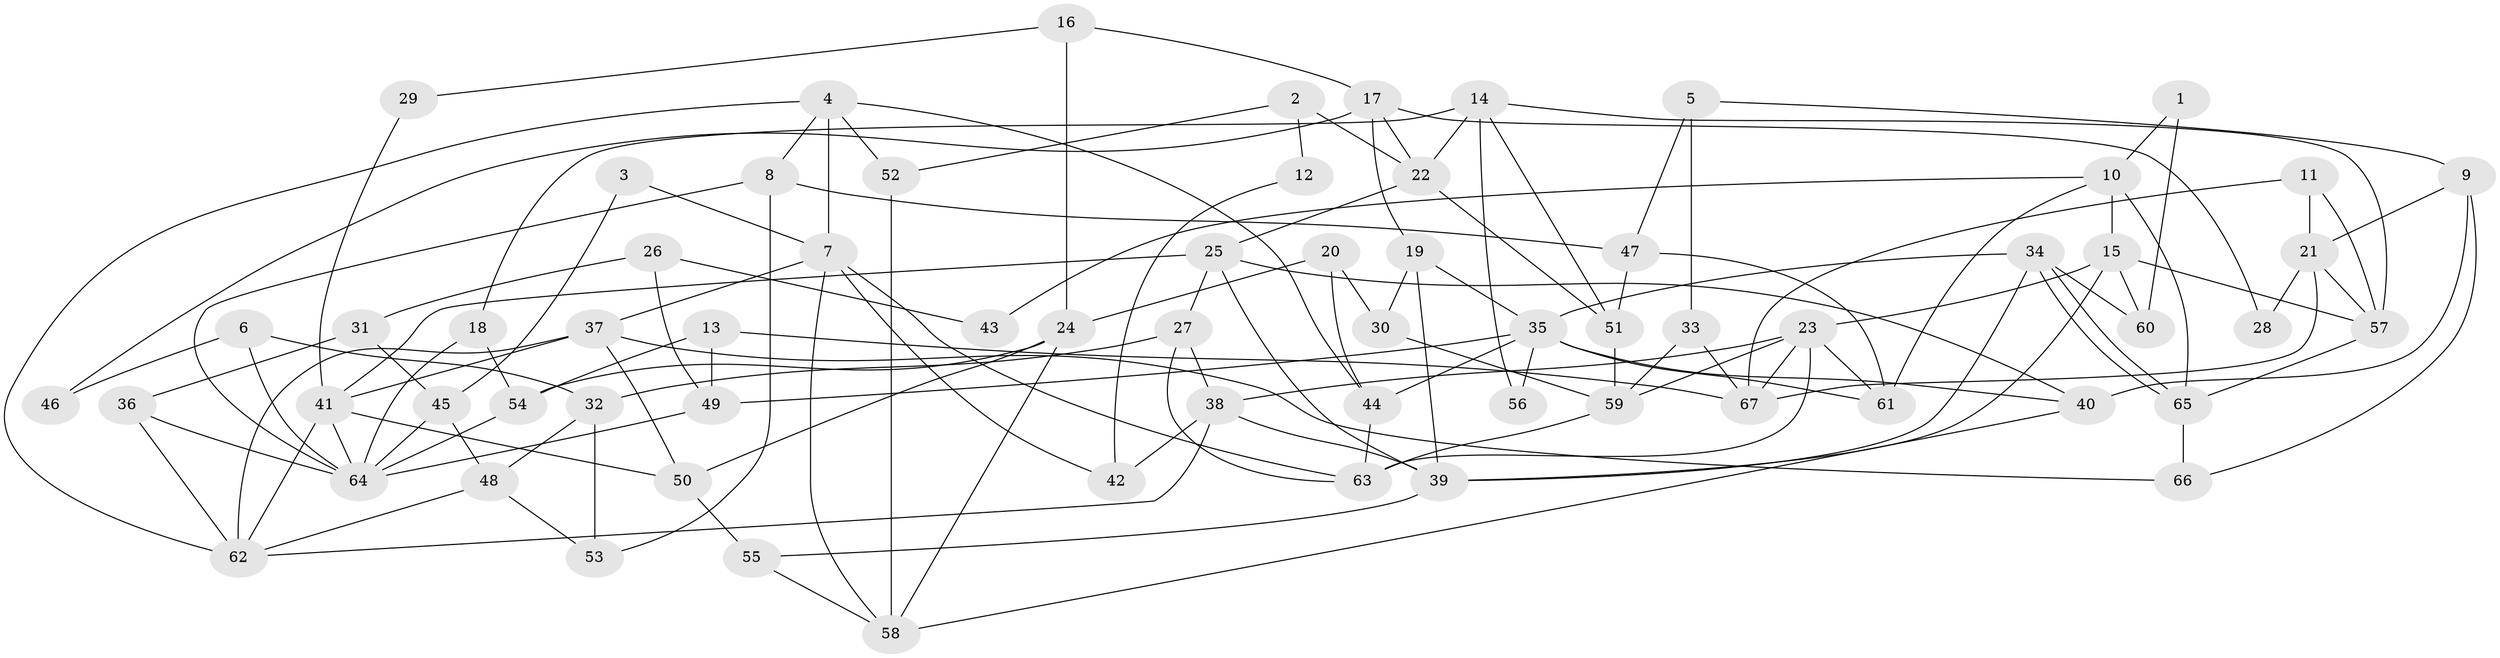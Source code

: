 // Generated by graph-tools (version 1.1) at 2025/02/03/09/25 03:02:08]
// undirected, 67 vertices, 134 edges
graph export_dot {
graph [start="1"]
  node [color=gray90,style=filled];
  1;
  2;
  3;
  4;
  5;
  6;
  7;
  8;
  9;
  10;
  11;
  12;
  13;
  14;
  15;
  16;
  17;
  18;
  19;
  20;
  21;
  22;
  23;
  24;
  25;
  26;
  27;
  28;
  29;
  30;
  31;
  32;
  33;
  34;
  35;
  36;
  37;
  38;
  39;
  40;
  41;
  42;
  43;
  44;
  45;
  46;
  47;
  48;
  49;
  50;
  51;
  52;
  53;
  54;
  55;
  56;
  57;
  58;
  59;
  60;
  61;
  62;
  63;
  64;
  65;
  66;
  67;
  1 -- 10;
  1 -- 60;
  2 -- 52;
  2 -- 22;
  2 -- 12;
  3 -- 7;
  3 -- 45;
  4 -- 62;
  4 -- 44;
  4 -- 7;
  4 -- 8;
  4 -- 52;
  5 -- 47;
  5 -- 33;
  5 -- 9;
  6 -- 64;
  6 -- 32;
  6 -- 46;
  7 -- 58;
  7 -- 37;
  7 -- 42;
  7 -- 63;
  8 -- 47;
  8 -- 53;
  8 -- 64;
  9 -- 66;
  9 -- 21;
  9 -- 40;
  10 -- 65;
  10 -- 61;
  10 -- 15;
  10 -- 43;
  11 -- 67;
  11 -- 21;
  11 -- 57;
  12 -- 42;
  13 -- 67;
  13 -- 54;
  13 -- 49;
  14 -- 22;
  14 -- 57;
  14 -- 18;
  14 -- 51;
  14 -- 56;
  15 -- 23;
  15 -- 39;
  15 -- 57;
  15 -- 60;
  16 -- 17;
  16 -- 24;
  16 -- 29;
  17 -- 19;
  17 -- 22;
  17 -- 28;
  17 -- 46;
  18 -- 64;
  18 -- 54;
  19 -- 39;
  19 -- 35;
  19 -- 30;
  20 -- 30;
  20 -- 44;
  20 -- 24;
  21 -- 57;
  21 -- 28;
  21 -- 67;
  22 -- 51;
  22 -- 25;
  23 -- 38;
  23 -- 63;
  23 -- 59;
  23 -- 61;
  23 -- 67;
  24 -- 54;
  24 -- 50;
  24 -- 58;
  25 -- 40;
  25 -- 39;
  25 -- 27;
  25 -- 41;
  26 -- 49;
  26 -- 31;
  26 -- 43;
  27 -- 38;
  27 -- 32;
  27 -- 63;
  29 -- 41;
  30 -- 59;
  31 -- 36;
  31 -- 45;
  32 -- 53;
  32 -- 48;
  33 -- 67;
  33 -- 59;
  34 -- 65;
  34 -- 65;
  34 -- 35;
  34 -- 39;
  34 -- 60;
  35 -- 40;
  35 -- 49;
  35 -- 44;
  35 -- 56;
  35 -- 61;
  36 -- 62;
  36 -- 64;
  37 -- 50;
  37 -- 41;
  37 -- 62;
  37 -- 66;
  38 -- 62;
  38 -- 39;
  38 -- 42;
  39 -- 55;
  40 -- 58;
  41 -- 50;
  41 -- 62;
  41 -- 64;
  44 -- 63;
  45 -- 64;
  45 -- 48;
  47 -- 51;
  47 -- 61;
  48 -- 62;
  48 -- 53;
  49 -- 64;
  50 -- 55;
  51 -- 59;
  52 -- 58;
  54 -- 64;
  55 -- 58;
  57 -- 65;
  59 -- 63;
  65 -- 66;
}
